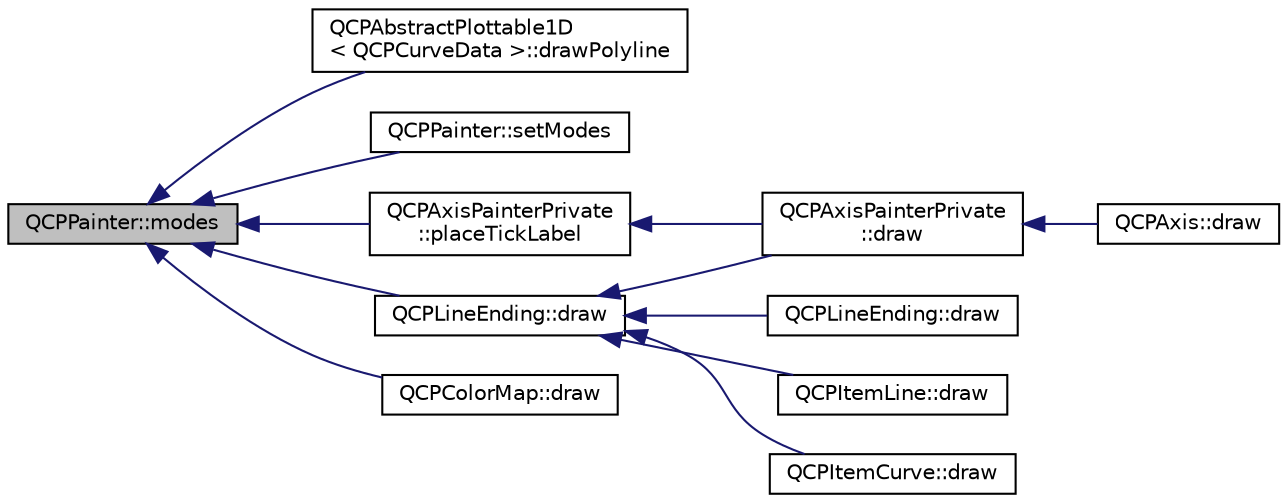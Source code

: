digraph "QCPPainter::modes"
{
  edge [fontname="Helvetica",fontsize="10",labelfontname="Helvetica",labelfontsize="10"];
  node [fontname="Helvetica",fontsize="10",shape=record];
  rankdir="LR";
  Node91 [label="QCPPainter::modes",height=0.2,width=0.4,color="black", fillcolor="grey75", style="filled", fontcolor="black"];
  Node91 -> Node92 [dir="back",color="midnightblue",fontsize="10",style="solid",fontname="Helvetica"];
  Node92 [label="QCPAbstractPlottable1D\l\< QCPCurveData \>::drawPolyline",height=0.2,width=0.4,color="black", fillcolor="white", style="filled",URL="$class_q_c_p_abstract_plottable1_d.html#a7adc6c3cccebb5341f11e0c2b7d54206"];
  Node91 -> Node93 [dir="back",color="midnightblue",fontsize="10",style="solid",fontname="Helvetica"];
  Node93 [label="QCPPainter::setModes",height=0.2,width=0.4,color="black", fillcolor="white", style="filled",URL="$class_q_c_p_painter.html#a5fac93adc29c7c4dea9f3e171e9e635e"];
  Node91 -> Node94 [dir="back",color="midnightblue",fontsize="10",style="solid",fontname="Helvetica"];
  Node94 [label="QCPLineEnding::draw",height=0.2,width=0.4,color="black", fillcolor="white", style="filled",URL="$class_q_c_p_line_ending.html#a4f45db54f2aba03acf055e29aec1e8e7"];
  Node94 -> Node95 [dir="back",color="midnightblue",fontsize="10",style="solid",fontname="Helvetica"];
  Node95 [label="QCPLineEnding::draw",height=0.2,width=0.4,color="black", fillcolor="white", style="filled",URL="$class_q_c_p_line_ending.html#af7ac30a81ba85b9bded148c6ec387391"];
  Node94 -> Node96 [dir="back",color="midnightblue",fontsize="10",style="solid",fontname="Helvetica"];
  Node96 [label="QCPAxisPainterPrivate\l::draw",height=0.2,width=0.4,color="black", fillcolor="white", style="filled",URL="$class_q_c_p_axis_painter_private.html#a0207a99bdf9c4f70af20928898ddc2fc"];
  Node96 -> Node97 [dir="back",color="midnightblue",fontsize="10",style="solid",fontname="Helvetica"];
  Node97 [label="QCPAxis::draw",height=0.2,width=0.4,color="black", fillcolor="white", style="filled",URL="$class_q_c_p_axis.html#ac15ebb4225ca5212d8e5fffae481bc9b"];
  Node94 -> Node98 [dir="back",color="midnightblue",fontsize="10",style="solid",fontname="Helvetica"];
  Node98 [label="QCPItemLine::draw",height=0.2,width=0.4,color="black", fillcolor="white", style="filled",URL="$class_q_c_p_item_line.html#ae184140b61b2ef5b8edde76304447200"];
  Node94 -> Node99 [dir="back",color="midnightblue",fontsize="10",style="solid",fontname="Helvetica"];
  Node99 [label="QCPItemCurve::draw",height=0.2,width=0.4,color="black", fillcolor="white", style="filled",URL="$class_q_c_p_item_curve.html#a856ae61de18278847ba5e0e357bf68f2"];
  Node91 -> Node100 [dir="back",color="midnightblue",fontsize="10",style="solid",fontname="Helvetica"];
  Node100 [label="QCPAxisPainterPrivate\l::placeTickLabel",height=0.2,width=0.4,color="black", fillcolor="white", style="filled",URL="$class_q_c_p_axis_painter_private.html#af8fe7350c19575bc33ca770f9b3a15fd"];
  Node100 -> Node96 [dir="back",color="midnightblue",fontsize="10",style="solid",fontname="Helvetica"];
  Node91 -> Node101 [dir="back",color="midnightblue",fontsize="10",style="solid",fontname="Helvetica"];
  Node101 [label="QCPColorMap::draw",height=0.2,width=0.4,color="black", fillcolor="white", style="filled",URL="$class_q_c_p_color_map.html#a6b628014d2939368935efd0a788648c8"];
}
